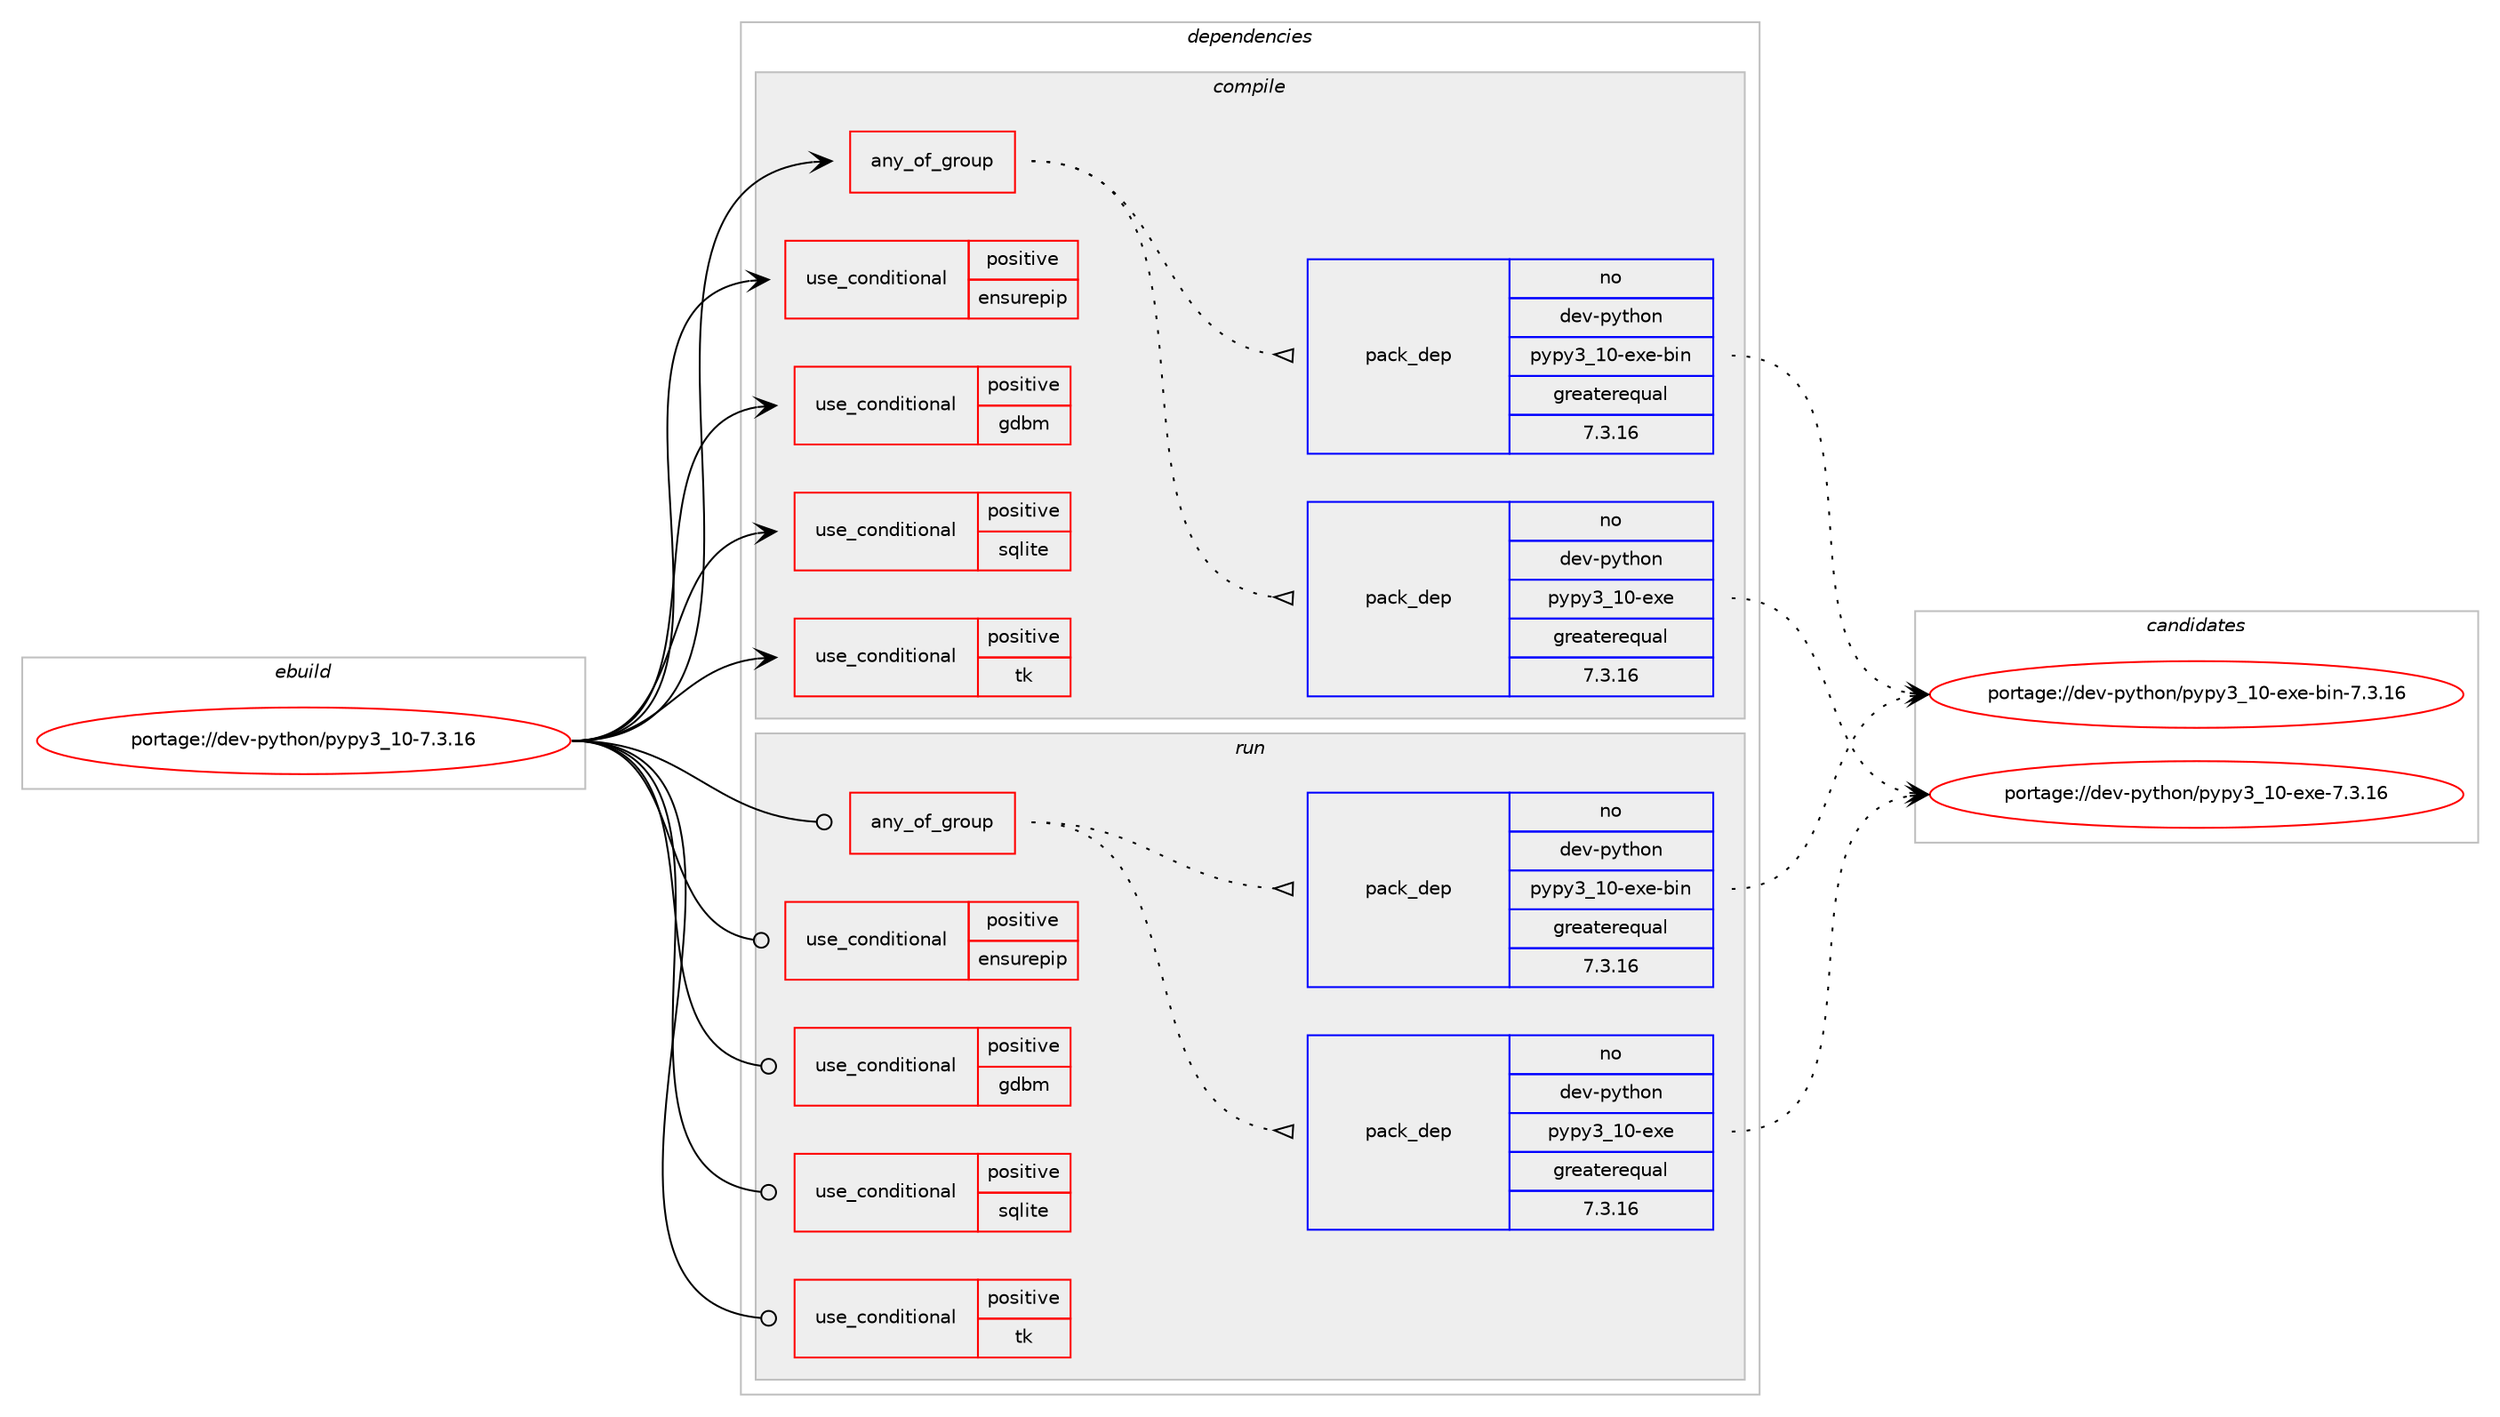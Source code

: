 digraph prolog {

# *************
# Graph options
# *************

newrank=true;
concentrate=true;
compound=true;
graph [rankdir=LR,fontname=Helvetica,fontsize=10,ranksep=1.5];#, ranksep=2.5, nodesep=0.2];
edge  [arrowhead=vee];
node  [fontname=Helvetica,fontsize=10];

# **********
# The ebuild
# **********

subgraph cluster_leftcol {
color=gray;
rank=same;
label=<<i>ebuild</i>>;
id [label="portage://dev-python/pypy3_10-7.3.16", color=red, width=4, href="../dev-python/pypy3_10-7.3.16.svg"];
}

# ****************
# The dependencies
# ****************

subgraph cluster_midcol {
color=gray;
label=<<i>dependencies</i>>;
subgraph cluster_compile {
fillcolor="#eeeeee";
style=filled;
label=<<i>compile</i>>;
subgraph any1082 {
dependency79172 [label=<<TABLE BORDER="0" CELLBORDER="1" CELLSPACING="0" CELLPADDING="4"><TR><TD CELLPADDING="10">any_of_group</TD></TR></TABLE>>, shape=none, color=red];subgraph pack41690 {
dependency79173 [label=<<TABLE BORDER="0" CELLBORDER="1" CELLSPACING="0" CELLPADDING="4" WIDTH="220"><TR><TD ROWSPAN="6" CELLPADDING="30">pack_dep</TD></TR><TR><TD WIDTH="110">no</TD></TR><TR><TD>dev-python</TD></TR><TR><TD>pypy3_10-exe</TD></TR><TR><TD>greaterequal</TD></TR><TR><TD>7.3.16</TD></TR></TABLE>>, shape=none, color=blue];
}
dependency79172:e -> dependency79173:w [weight=20,style="dotted",arrowhead="oinv"];
subgraph pack41691 {
dependency79174 [label=<<TABLE BORDER="0" CELLBORDER="1" CELLSPACING="0" CELLPADDING="4" WIDTH="220"><TR><TD ROWSPAN="6" CELLPADDING="30">pack_dep</TD></TR><TR><TD WIDTH="110">no</TD></TR><TR><TD>dev-python</TD></TR><TR><TD>pypy3_10-exe-bin</TD></TR><TR><TD>greaterequal</TD></TR><TR><TD>7.3.16</TD></TR></TABLE>>, shape=none, color=blue];
}
dependency79172:e -> dependency79174:w [weight=20,style="dotted",arrowhead="oinv"];
}
id:e -> dependency79172:w [weight=20,style="solid",arrowhead="vee"];
subgraph cond36258 {
dependency79175 [label=<<TABLE BORDER="0" CELLBORDER="1" CELLSPACING="0" CELLPADDING="4"><TR><TD ROWSPAN="3" CELLPADDING="10">use_conditional</TD></TR><TR><TD>positive</TD></TR><TR><TD>ensurepip</TD></TR></TABLE>>, shape=none, color=red];
# *** BEGIN UNKNOWN DEPENDENCY TYPE (TODO) ***
# dependency79175 -> package_dependency(portage://dev-python/pypy3_10-7.3.16,install,no,dev-python,ensurepip-wheels,none,[,,],[],[])
# *** END UNKNOWN DEPENDENCY TYPE (TODO) ***

}
id:e -> dependency79175:w [weight=20,style="solid",arrowhead="vee"];
subgraph cond36259 {
dependency79176 [label=<<TABLE BORDER="0" CELLBORDER="1" CELLSPACING="0" CELLPADDING="4"><TR><TD ROWSPAN="3" CELLPADDING="10">use_conditional</TD></TR><TR><TD>positive</TD></TR><TR><TD>gdbm</TD></TR></TABLE>>, shape=none, color=red];
# *** BEGIN UNKNOWN DEPENDENCY TYPE (TODO) ***
# dependency79176 -> package_dependency(portage://dev-python/pypy3_10-7.3.16,install,no,sys-libs,gdbm,none,[,,],[slot(0),equal],[])
# *** END UNKNOWN DEPENDENCY TYPE (TODO) ***

}
id:e -> dependency79176:w [weight=20,style="solid",arrowhead="vee"];
subgraph cond36260 {
dependency79177 [label=<<TABLE BORDER="0" CELLBORDER="1" CELLSPACING="0" CELLPADDING="4"><TR><TD ROWSPAN="3" CELLPADDING="10">use_conditional</TD></TR><TR><TD>positive</TD></TR><TR><TD>sqlite</TD></TR></TABLE>>, shape=none, color=red];
# *** BEGIN UNKNOWN DEPENDENCY TYPE (TODO) ***
# dependency79177 -> package_dependency(portage://dev-python/pypy3_10-7.3.16,install,no,dev-db,sqlite,none,[,,],[slot(3),equal],[])
# *** END UNKNOWN DEPENDENCY TYPE (TODO) ***

}
id:e -> dependency79177:w [weight=20,style="solid",arrowhead="vee"];
subgraph cond36261 {
dependency79178 [label=<<TABLE BORDER="0" CELLBORDER="1" CELLSPACING="0" CELLPADDING="4"><TR><TD ROWSPAN="3" CELLPADDING="10">use_conditional</TD></TR><TR><TD>positive</TD></TR><TR><TD>tk</TD></TR></TABLE>>, shape=none, color=red];
# *** BEGIN UNKNOWN DEPENDENCY TYPE (TODO) ***
# dependency79178 -> package_dependency(portage://dev-python/pypy3_10-7.3.16,install,no,dev-lang,tk,none,[,,],[slot(0),equal],[])
# *** END UNKNOWN DEPENDENCY TYPE (TODO) ***

# *** BEGIN UNKNOWN DEPENDENCY TYPE (TODO) ***
# dependency79178 -> package_dependency(portage://dev-python/pypy3_10-7.3.16,install,no,dev-tcltk,tix,none,[,,],[slot(0),equal],[])
# *** END UNKNOWN DEPENDENCY TYPE (TODO) ***

}
id:e -> dependency79178:w [weight=20,style="solid",arrowhead="vee"];
# *** BEGIN UNKNOWN DEPENDENCY TYPE (TODO) ***
# id -> package_dependency(portage://dev-python/pypy3_10-7.3.16,install,no,dev-lang,python-exec,none,[,,],[],[use(enable(python_targets_pypy3),negative)])
# *** END UNKNOWN DEPENDENCY TYPE (TODO) ***

# *** BEGIN UNKNOWN DEPENDENCY TYPE (TODO) ***
# id -> package_dependency(portage://dev-python/pypy3_10-7.3.16,install,no,dev-libs,openssl,none,[,,],[slot(0),equal],[])
# *** END UNKNOWN DEPENDENCY TYPE (TODO) ***

# *** BEGIN UNKNOWN DEPENDENCY TYPE (TODO) ***
# id -> package_dependency(portage://dev-python/pypy3_10-7.3.16,install,no,dev-python,gentoo-common,none,[,,],[],[])
# *** END UNKNOWN DEPENDENCY TYPE (TODO) ***

}
subgraph cluster_compileandrun {
fillcolor="#eeeeee";
style=filled;
label=<<i>compile and run</i>>;
}
subgraph cluster_run {
fillcolor="#eeeeee";
style=filled;
label=<<i>run</i>>;
subgraph any1083 {
dependency79179 [label=<<TABLE BORDER="0" CELLBORDER="1" CELLSPACING="0" CELLPADDING="4"><TR><TD CELLPADDING="10">any_of_group</TD></TR></TABLE>>, shape=none, color=red];subgraph pack41692 {
dependency79180 [label=<<TABLE BORDER="0" CELLBORDER="1" CELLSPACING="0" CELLPADDING="4" WIDTH="220"><TR><TD ROWSPAN="6" CELLPADDING="30">pack_dep</TD></TR><TR><TD WIDTH="110">no</TD></TR><TR><TD>dev-python</TD></TR><TR><TD>pypy3_10-exe</TD></TR><TR><TD>greaterequal</TD></TR><TR><TD>7.3.16</TD></TR></TABLE>>, shape=none, color=blue];
}
dependency79179:e -> dependency79180:w [weight=20,style="dotted",arrowhead="oinv"];
subgraph pack41693 {
dependency79181 [label=<<TABLE BORDER="0" CELLBORDER="1" CELLSPACING="0" CELLPADDING="4" WIDTH="220"><TR><TD ROWSPAN="6" CELLPADDING="30">pack_dep</TD></TR><TR><TD WIDTH="110">no</TD></TR><TR><TD>dev-python</TD></TR><TR><TD>pypy3_10-exe-bin</TD></TR><TR><TD>greaterequal</TD></TR><TR><TD>7.3.16</TD></TR></TABLE>>, shape=none, color=blue];
}
dependency79179:e -> dependency79181:w [weight=20,style="dotted",arrowhead="oinv"];
}
id:e -> dependency79179:w [weight=20,style="solid",arrowhead="odot"];
subgraph cond36262 {
dependency79182 [label=<<TABLE BORDER="0" CELLBORDER="1" CELLSPACING="0" CELLPADDING="4"><TR><TD ROWSPAN="3" CELLPADDING="10">use_conditional</TD></TR><TR><TD>positive</TD></TR><TR><TD>ensurepip</TD></TR></TABLE>>, shape=none, color=red];
# *** BEGIN UNKNOWN DEPENDENCY TYPE (TODO) ***
# dependency79182 -> package_dependency(portage://dev-python/pypy3_10-7.3.16,run,no,dev-python,ensurepip-wheels,none,[,,],[],[])
# *** END UNKNOWN DEPENDENCY TYPE (TODO) ***

}
id:e -> dependency79182:w [weight=20,style="solid",arrowhead="odot"];
subgraph cond36263 {
dependency79183 [label=<<TABLE BORDER="0" CELLBORDER="1" CELLSPACING="0" CELLPADDING="4"><TR><TD ROWSPAN="3" CELLPADDING="10">use_conditional</TD></TR><TR><TD>positive</TD></TR><TR><TD>gdbm</TD></TR></TABLE>>, shape=none, color=red];
# *** BEGIN UNKNOWN DEPENDENCY TYPE (TODO) ***
# dependency79183 -> package_dependency(portage://dev-python/pypy3_10-7.3.16,run,no,sys-libs,gdbm,none,[,,],[slot(0),equal],[])
# *** END UNKNOWN DEPENDENCY TYPE (TODO) ***

}
id:e -> dependency79183:w [weight=20,style="solid",arrowhead="odot"];
subgraph cond36264 {
dependency79184 [label=<<TABLE BORDER="0" CELLBORDER="1" CELLSPACING="0" CELLPADDING="4"><TR><TD ROWSPAN="3" CELLPADDING="10">use_conditional</TD></TR><TR><TD>positive</TD></TR><TR><TD>sqlite</TD></TR></TABLE>>, shape=none, color=red];
# *** BEGIN UNKNOWN DEPENDENCY TYPE (TODO) ***
# dependency79184 -> package_dependency(portage://dev-python/pypy3_10-7.3.16,run,no,dev-db,sqlite,none,[,,],[slot(3),equal],[])
# *** END UNKNOWN DEPENDENCY TYPE (TODO) ***

}
id:e -> dependency79184:w [weight=20,style="solid",arrowhead="odot"];
subgraph cond36265 {
dependency79185 [label=<<TABLE BORDER="0" CELLBORDER="1" CELLSPACING="0" CELLPADDING="4"><TR><TD ROWSPAN="3" CELLPADDING="10">use_conditional</TD></TR><TR><TD>positive</TD></TR><TR><TD>tk</TD></TR></TABLE>>, shape=none, color=red];
# *** BEGIN UNKNOWN DEPENDENCY TYPE (TODO) ***
# dependency79185 -> package_dependency(portage://dev-python/pypy3_10-7.3.16,run,no,dev-lang,tk,none,[,,],[slot(0),equal],[])
# *** END UNKNOWN DEPENDENCY TYPE (TODO) ***

# *** BEGIN UNKNOWN DEPENDENCY TYPE (TODO) ***
# dependency79185 -> package_dependency(portage://dev-python/pypy3_10-7.3.16,run,no,dev-tcltk,tix,none,[,,],[slot(0),equal],[])
# *** END UNKNOWN DEPENDENCY TYPE (TODO) ***

}
id:e -> dependency79185:w [weight=20,style="solid",arrowhead="odot"];
# *** BEGIN UNKNOWN DEPENDENCY TYPE (TODO) ***
# id -> package_dependency(portage://dev-python/pypy3_10-7.3.16,run,no,dev-lang,python-exec,none,[,,],[],[use(enable(python_targets_pypy3),negative)])
# *** END UNKNOWN DEPENDENCY TYPE (TODO) ***

# *** BEGIN UNKNOWN DEPENDENCY TYPE (TODO) ***
# id -> package_dependency(portage://dev-python/pypy3_10-7.3.16,run,no,dev-libs,openssl,none,[,,],[slot(0),equal],[])
# *** END UNKNOWN DEPENDENCY TYPE (TODO) ***

# *** BEGIN UNKNOWN DEPENDENCY TYPE (TODO) ***
# id -> package_dependency(portage://dev-python/pypy3_10-7.3.16,run,no,dev-python,gentoo-common,none,[,,],[],[])
# *** END UNKNOWN DEPENDENCY TYPE (TODO) ***

}
}

# **************
# The candidates
# **************

subgraph cluster_choices {
rank=same;
color=gray;
label=<<i>candidates</i>>;

subgraph choice41690 {
color=black;
nodesep=1;
choice1001011184511212111610411111047112121112121519549484510112010145554651464954 [label="portage://dev-python/pypy3_10-exe-7.3.16", color=red, width=4,href="../dev-python/pypy3_10-exe-7.3.16.svg"];
dependency79173:e -> choice1001011184511212111610411111047112121112121519549484510112010145554651464954:w [style=dotted,weight="100"];
}
subgraph choice41691 {
color=black;
nodesep=1;
choice10010111845112121116104111110471121211121215195494845101120101459810511045554651464954 [label="portage://dev-python/pypy3_10-exe-bin-7.3.16", color=red, width=4,href="../dev-python/pypy3_10-exe-bin-7.3.16.svg"];
dependency79174:e -> choice10010111845112121116104111110471121211121215195494845101120101459810511045554651464954:w [style=dotted,weight="100"];
}
subgraph choice41692 {
color=black;
nodesep=1;
choice1001011184511212111610411111047112121112121519549484510112010145554651464954 [label="portage://dev-python/pypy3_10-exe-7.3.16", color=red, width=4,href="../dev-python/pypy3_10-exe-7.3.16.svg"];
dependency79180:e -> choice1001011184511212111610411111047112121112121519549484510112010145554651464954:w [style=dotted,weight="100"];
}
subgraph choice41693 {
color=black;
nodesep=1;
choice10010111845112121116104111110471121211121215195494845101120101459810511045554651464954 [label="portage://dev-python/pypy3_10-exe-bin-7.3.16", color=red, width=4,href="../dev-python/pypy3_10-exe-bin-7.3.16.svg"];
dependency79181:e -> choice10010111845112121116104111110471121211121215195494845101120101459810511045554651464954:w [style=dotted,weight="100"];
}
}

}
